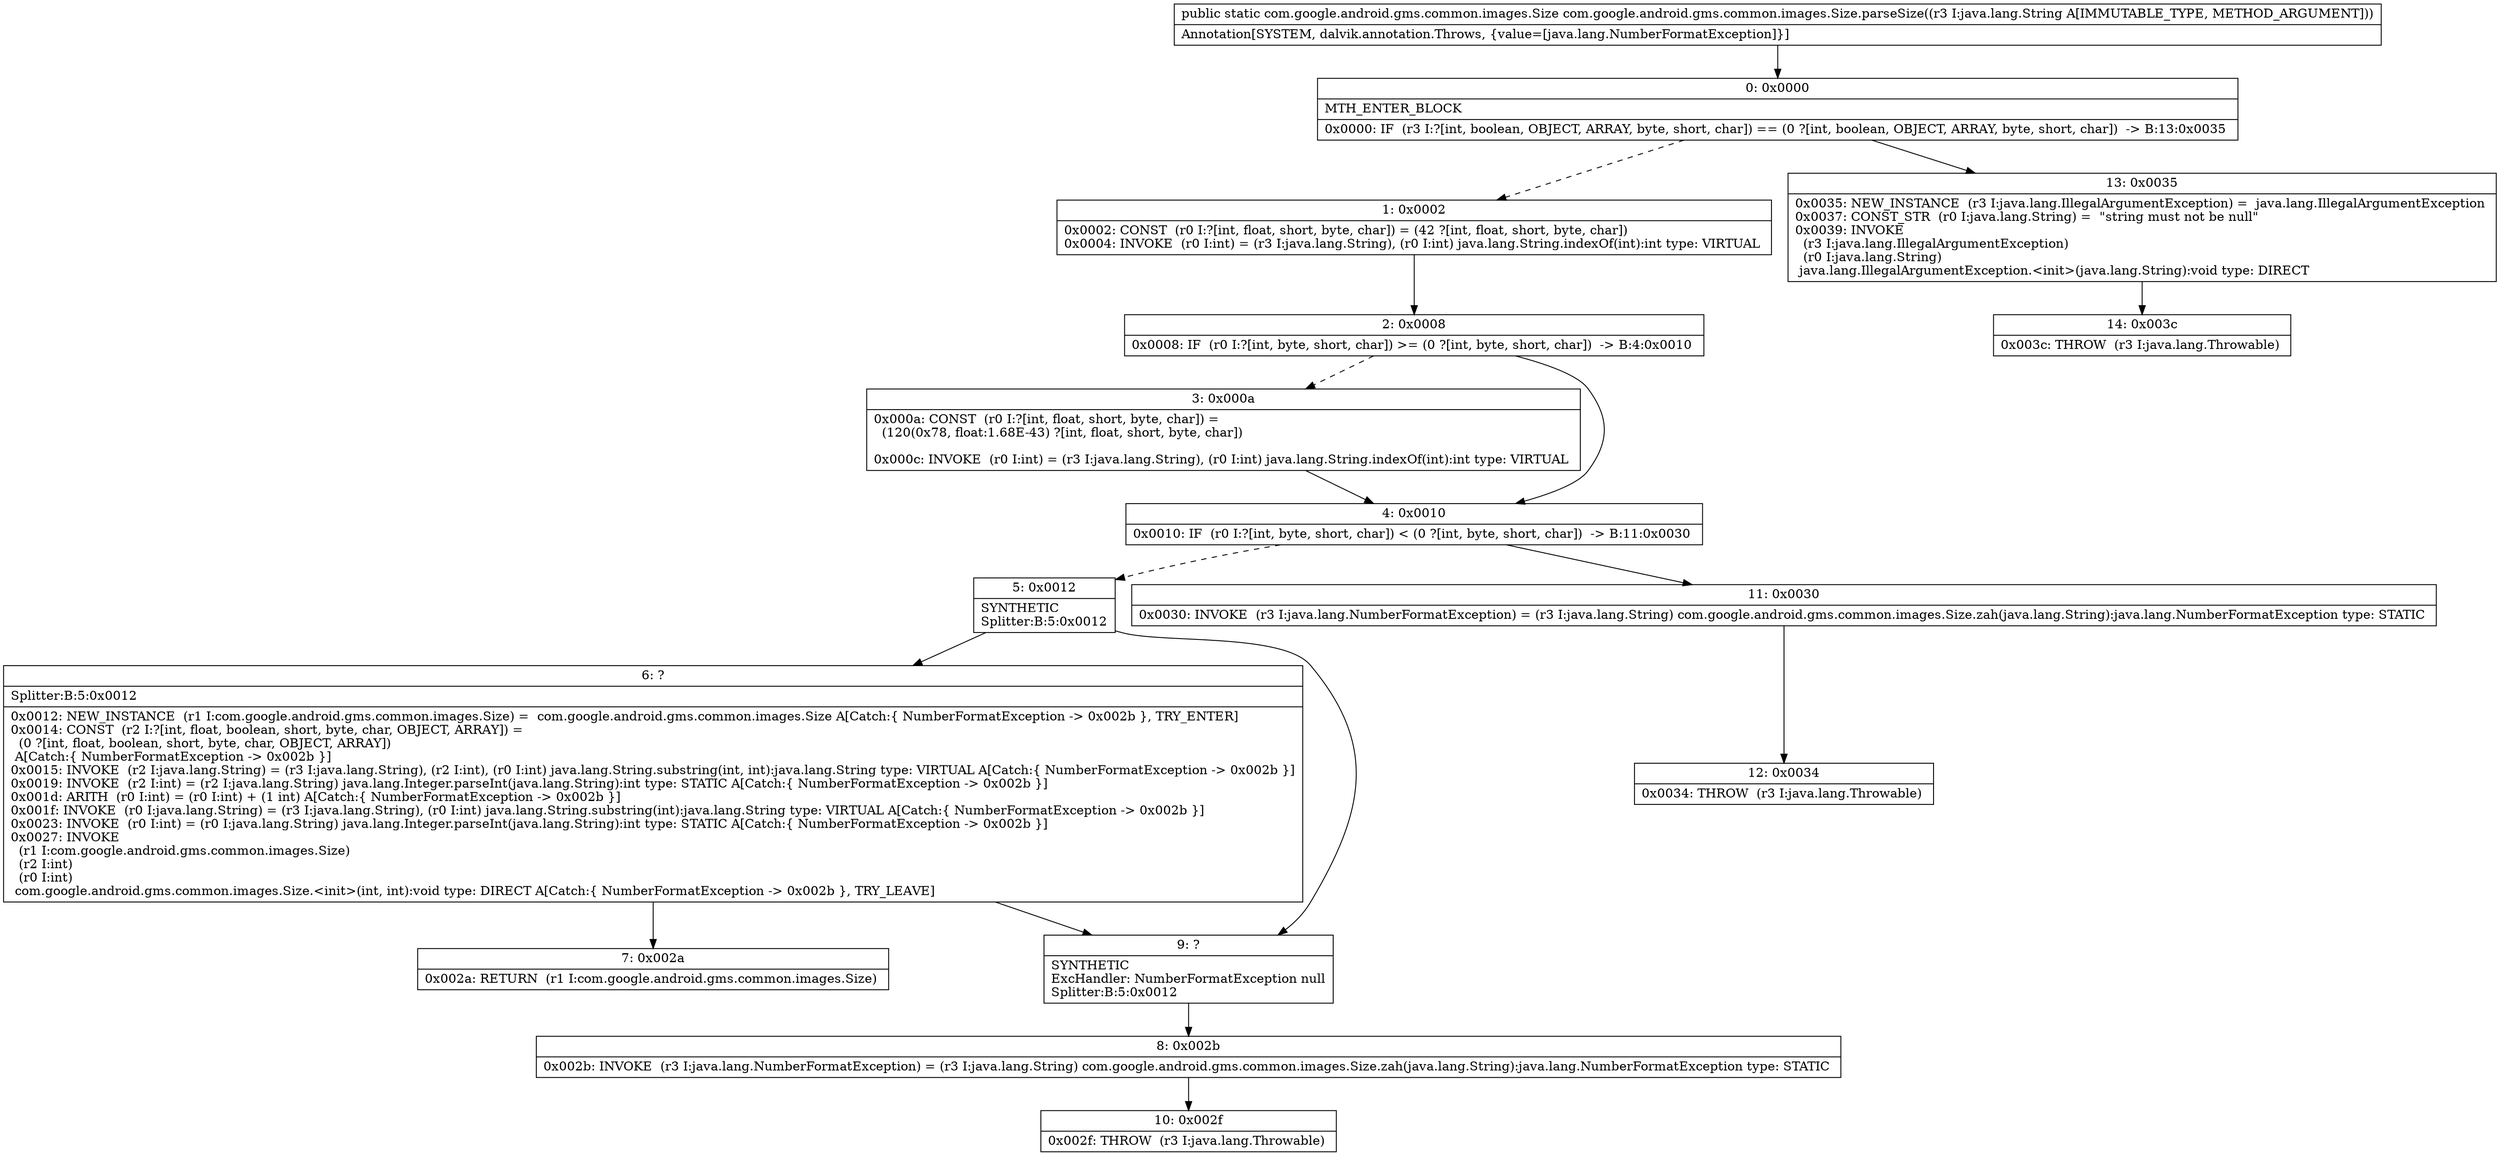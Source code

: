 digraph "CFG forcom.google.android.gms.common.images.Size.parseSize(Ljava\/lang\/String;)Lcom\/google\/android\/gms\/common\/images\/Size;" {
Node_0 [shape=record,label="{0\:\ 0x0000|MTH_ENTER_BLOCK\l|0x0000: IF  (r3 I:?[int, boolean, OBJECT, ARRAY, byte, short, char]) == (0 ?[int, boolean, OBJECT, ARRAY, byte, short, char])  \-\> B:13:0x0035 \l}"];
Node_1 [shape=record,label="{1\:\ 0x0002|0x0002: CONST  (r0 I:?[int, float, short, byte, char]) = (42 ?[int, float, short, byte, char]) \l0x0004: INVOKE  (r0 I:int) = (r3 I:java.lang.String), (r0 I:int) java.lang.String.indexOf(int):int type: VIRTUAL \l}"];
Node_2 [shape=record,label="{2\:\ 0x0008|0x0008: IF  (r0 I:?[int, byte, short, char]) \>= (0 ?[int, byte, short, char])  \-\> B:4:0x0010 \l}"];
Node_3 [shape=record,label="{3\:\ 0x000a|0x000a: CONST  (r0 I:?[int, float, short, byte, char]) = \l  (120(0x78, float:1.68E\-43) ?[int, float, short, byte, char])\l \l0x000c: INVOKE  (r0 I:int) = (r3 I:java.lang.String), (r0 I:int) java.lang.String.indexOf(int):int type: VIRTUAL \l}"];
Node_4 [shape=record,label="{4\:\ 0x0010|0x0010: IF  (r0 I:?[int, byte, short, char]) \< (0 ?[int, byte, short, char])  \-\> B:11:0x0030 \l}"];
Node_5 [shape=record,label="{5\:\ 0x0012|SYNTHETIC\lSplitter:B:5:0x0012\l}"];
Node_6 [shape=record,label="{6\:\ ?|Splitter:B:5:0x0012\l|0x0012: NEW_INSTANCE  (r1 I:com.google.android.gms.common.images.Size) =  com.google.android.gms.common.images.Size A[Catch:\{ NumberFormatException \-\> 0x002b \}, TRY_ENTER]\l0x0014: CONST  (r2 I:?[int, float, boolean, short, byte, char, OBJECT, ARRAY]) = \l  (0 ?[int, float, boolean, short, byte, char, OBJECT, ARRAY])\l A[Catch:\{ NumberFormatException \-\> 0x002b \}]\l0x0015: INVOKE  (r2 I:java.lang.String) = (r3 I:java.lang.String), (r2 I:int), (r0 I:int) java.lang.String.substring(int, int):java.lang.String type: VIRTUAL A[Catch:\{ NumberFormatException \-\> 0x002b \}]\l0x0019: INVOKE  (r2 I:int) = (r2 I:java.lang.String) java.lang.Integer.parseInt(java.lang.String):int type: STATIC A[Catch:\{ NumberFormatException \-\> 0x002b \}]\l0x001d: ARITH  (r0 I:int) = (r0 I:int) + (1 int) A[Catch:\{ NumberFormatException \-\> 0x002b \}]\l0x001f: INVOKE  (r0 I:java.lang.String) = (r3 I:java.lang.String), (r0 I:int) java.lang.String.substring(int):java.lang.String type: VIRTUAL A[Catch:\{ NumberFormatException \-\> 0x002b \}]\l0x0023: INVOKE  (r0 I:int) = (r0 I:java.lang.String) java.lang.Integer.parseInt(java.lang.String):int type: STATIC A[Catch:\{ NumberFormatException \-\> 0x002b \}]\l0x0027: INVOKE  \l  (r1 I:com.google.android.gms.common.images.Size)\l  (r2 I:int)\l  (r0 I:int)\l com.google.android.gms.common.images.Size.\<init\>(int, int):void type: DIRECT A[Catch:\{ NumberFormatException \-\> 0x002b \}, TRY_LEAVE]\l}"];
Node_7 [shape=record,label="{7\:\ 0x002a|0x002a: RETURN  (r1 I:com.google.android.gms.common.images.Size) \l}"];
Node_8 [shape=record,label="{8\:\ 0x002b|0x002b: INVOKE  (r3 I:java.lang.NumberFormatException) = (r3 I:java.lang.String) com.google.android.gms.common.images.Size.zah(java.lang.String):java.lang.NumberFormatException type: STATIC \l}"];
Node_9 [shape=record,label="{9\:\ ?|SYNTHETIC\lExcHandler: NumberFormatException null\lSplitter:B:5:0x0012\l}"];
Node_10 [shape=record,label="{10\:\ 0x002f|0x002f: THROW  (r3 I:java.lang.Throwable) \l}"];
Node_11 [shape=record,label="{11\:\ 0x0030|0x0030: INVOKE  (r3 I:java.lang.NumberFormatException) = (r3 I:java.lang.String) com.google.android.gms.common.images.Size.zah(java.lang.String):java.lang.NumberFormatException type: STATIC \l}"];
Node_12 [shape=record,label="{12\:\ 0x0034|0x0034: THROW  (r3 I:java.lang.Throwable) \l}"];
Node_13 [shape=record,label="{13\:\ 0x0035|0x0035: NEW_INSTANCE  (r3 I:java.lang.IllegalArgumentException) =  java.lang.IllegalArgumentException \l0x0037: CONST_STR  (r0 I:java.lang.String) =  \"string must not be null\" \l0x0039: INVOKE  \l  (r3 I:java.lang.IllegalArgumentException)\l  (r0 I:java.lang.String)\l java.lang.IllegalArgumentException.\<init\>(java.lang.String):void type: DIRECT \l}"];
Node_14 [shape=record,label="{14\:\ 0x003c|0x003c: THROW  (r3 I:java.lang.Throwable) \l}"];
MethodNode[shape=record,label="{public static com.google.android.gms.common.images.Size com.google.android.gms.common.images.Size.parseSize((r3 I:java.lang.String A[IMMUTABLE_TYPE, METHOD_ARGUMENT]))  | Annotation[SYSTEM, dalvik.annotation.Throws, \{value=[java.lang.NumberFormatException]\}]\l}"];
MethodNode -> Node_0;
Node_0 -> Node_1[style=dashed];
Node_0 -> Node_13;
Node_1 -> Node_2;
Node_2 -> Node_3[style=dashed];
Node_2 -> Node_4;
Node_3 -> Node_4;
Node_4 -> Node_5[style=dashed];
Node_4 -> Node_11;
Node_5 -> Node_6;
Node_5 -> Node_9;
Node_6 -> Node_7;
Node_6 -> Node_9;
Node_8 -> Node_10;
Node_9 -> Node_8;
Node_11 -> Node_12;
Node_13 -> Node_14;
}

